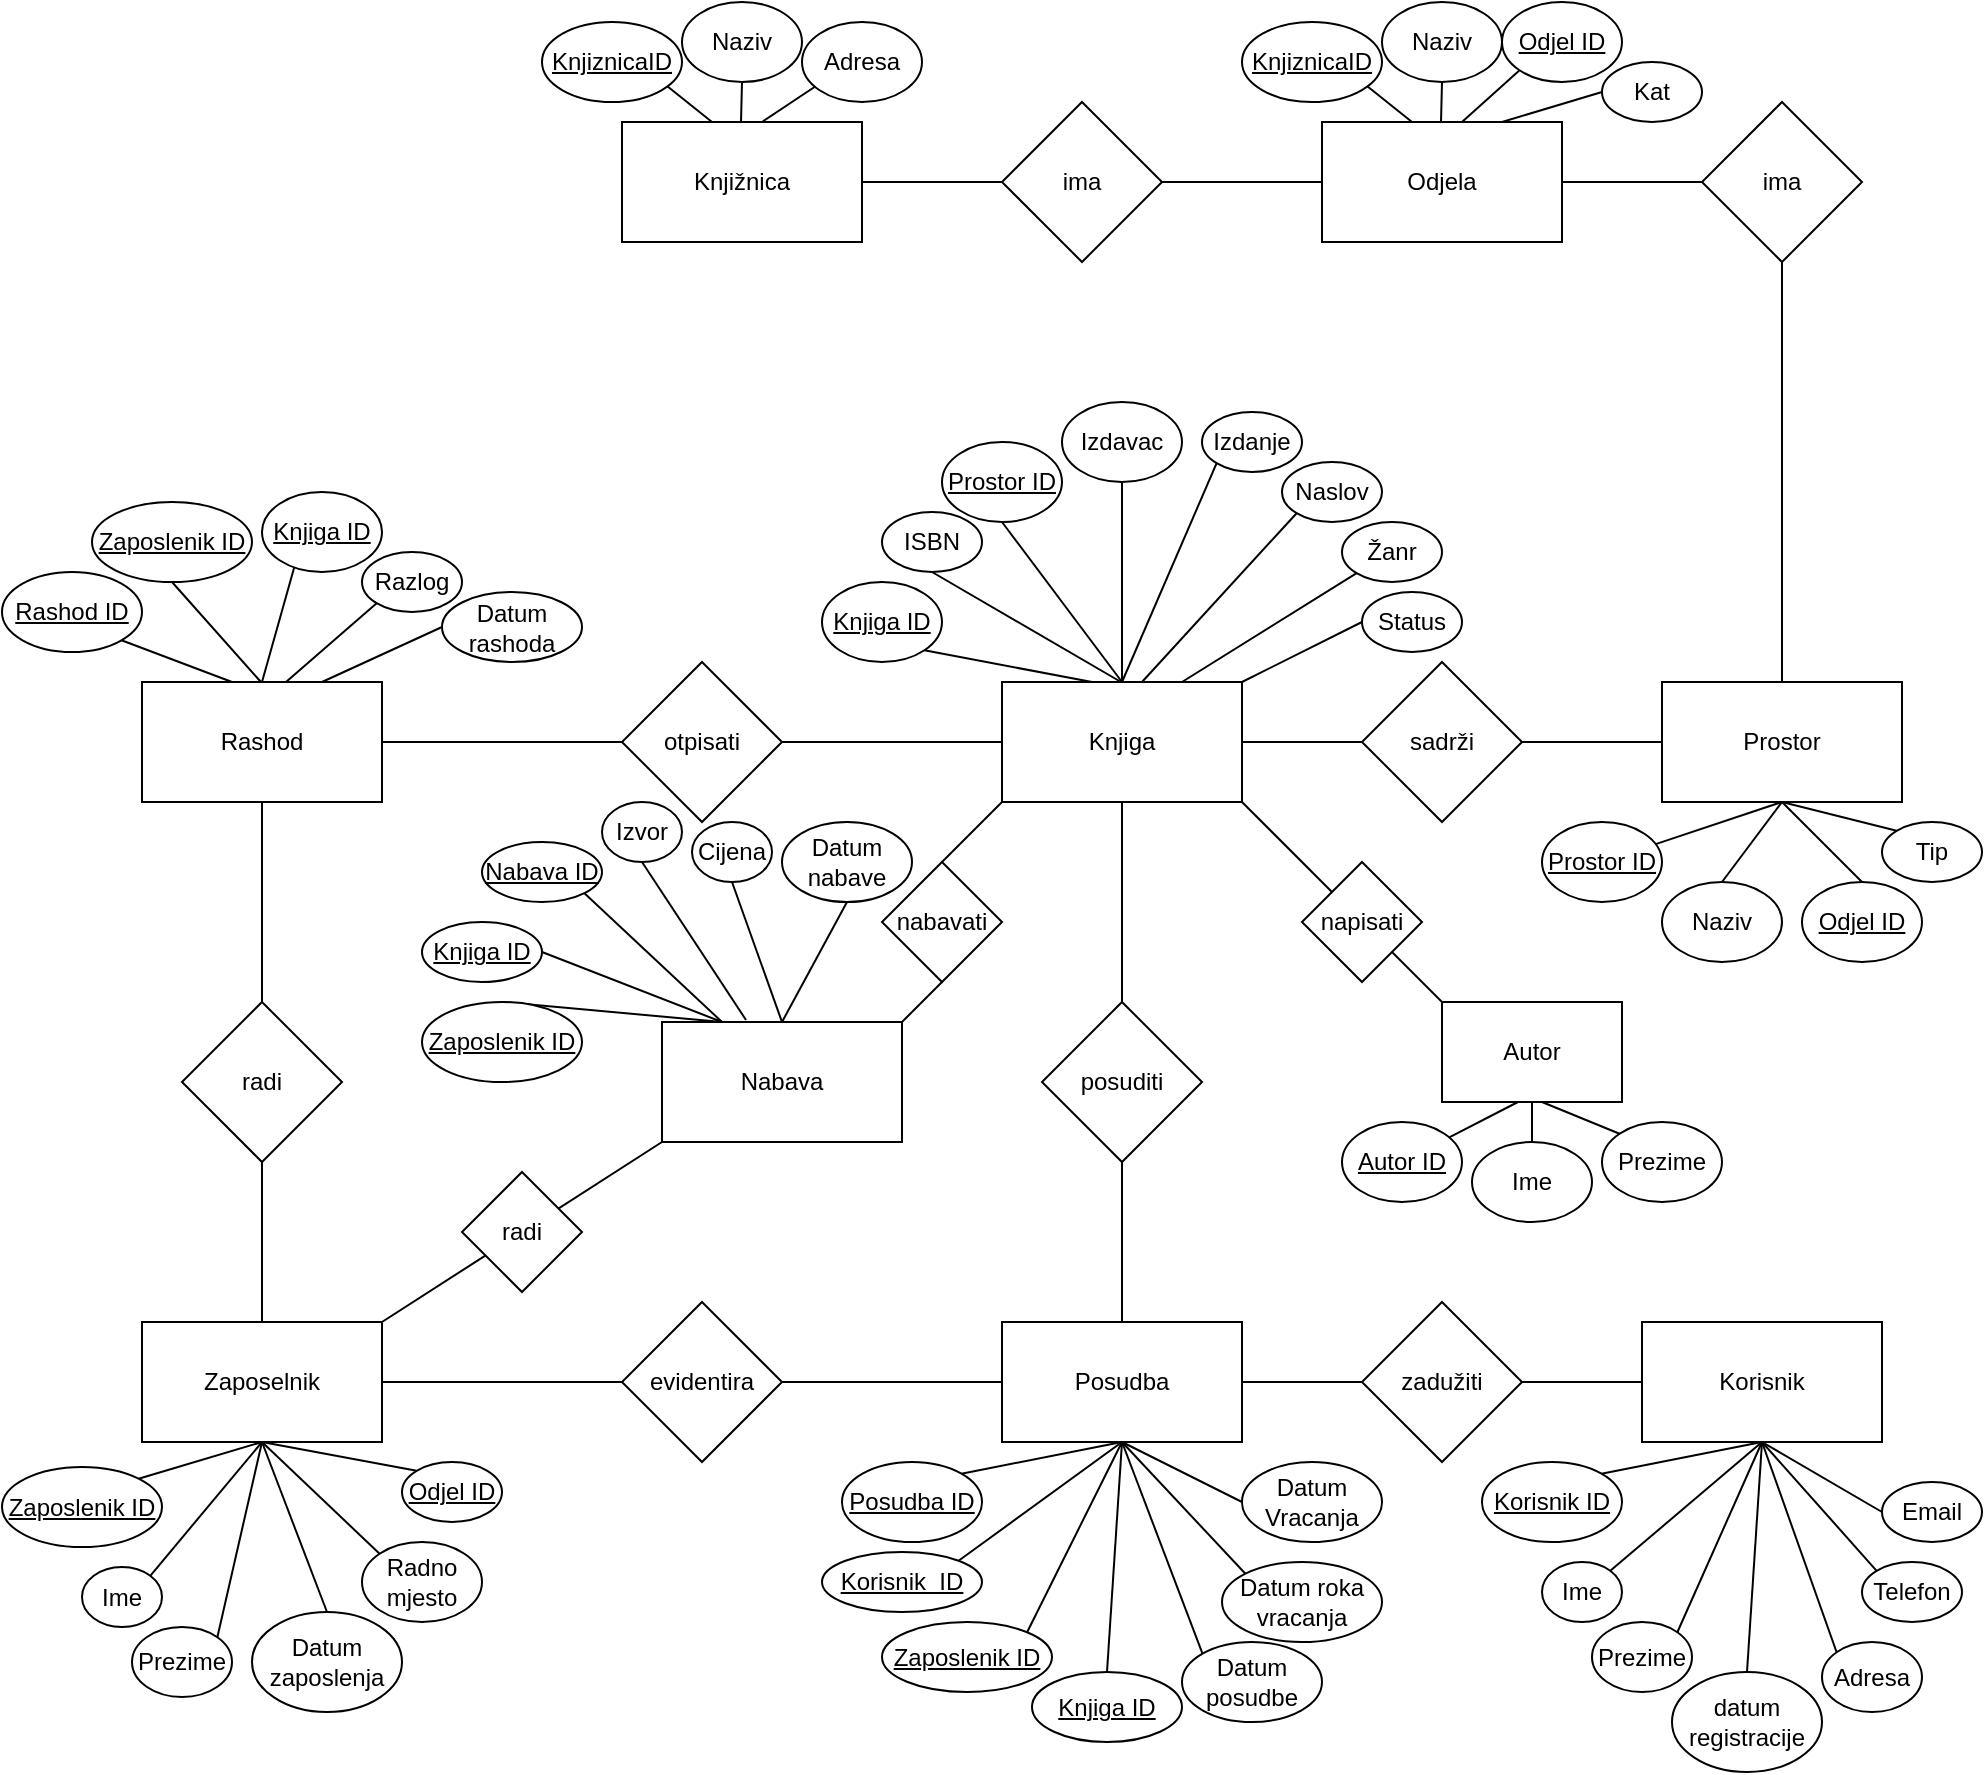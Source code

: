 <mxfile version="27.1.1">
  <diagram name="Page-1" id="M2LNEqtIfmqjcTcKB-mf">
    <mxGraphModel dx="2276" dy="749" grid="1" gridSize="10" guides="1" tooltips="1" connect="1" arrows="0" fold="1" page="1" pageScale="1" pageWidth="850" pageHeight="1100" math="0" shadow="0">
      <root>
        <mxCell id="0" />
        <mxCell id="1" parent="0" />
        <mxCell id="pajgnnAYTz7cmIwtwFmK-1" value="" style="rounded=0;whiteSpace=wrap;html=1;labelBackgroundColor=none;" parent="1" vertex="1">
          <mxGeometry x="70" y="100" width="120" height="60" as="geometry" />
        </mxCell>
        <mxCell id="pajgnnAYTz7cmIwtwFmK-2" value="Knjižnica" style="text;html=1;align=center;verticalAlign=middle;whiteSpace=wrap;rounded=0;labelBackgroundColor=none;" parent="1" vertex="1">
          <mxGeometry x="70" y="100" width="120" height="60" as="geometry" />
        </mxCell>
        <mxCell id="pajgnnAYTz7cmIwtwFmK-3" value="" style="rounded=0;whiteSpace=wrap;html=1;labelBackgroundColor=none;" parent="1" vertex="1">
          <mxGeometry x="420" y="100" width="120" height="60" as="geometry" />
        </mxCell>
        <mxCell id="pajgnnAYTz7cmIwtwFmK-4" value="" style="rhombus;whiteSpace=wrap;html=1;labelBackgroundColor=none;" parent="1" vertex="1">
          <mxGeometry x="260" y="90" width="80" height="80" as="geometry" />
        </mxCell>
        <mxCell id="pajgnnAYTz7cmIwtwFmK-5" value="" style="endArrow=none;html=1;rounded=0;exitX=1;exitY=0.5;exitDx=0;exitDy=0;entryX=0;entryY=0.5;entryDx=0;entryDy=0;labelBackgroundColor=none;fontColor=default;" parent="1" source="pajgnnAYTz7cmIwtwFmK-2" target="pajgnnAYTz7cmIwtwFmK-4" edge="1">
          <mxGeometry width="50" height="50" relative="1" as="geometry">
            <mxPoint x="420" y="410" as="sourcePoint" />
            <mxPoint x="470" y="360" as="targetPoint" />
          </mxGeometry>
        </mxCell>
        <mxCell id="pajgnnAYTz7cmIwtwFmK-6" value="" style="endArrow=none;html=1;rounded=0;entryX=0;entryY=0.5;entryDx=0;entryDy=0;exitX=1;exitY=0.5;exitDx=0;exitDy=0;labelBackgroundColor=none;fontColor=default;" parent="1" source="pajgnnAYTz7cmIwtwFmK-4" target="pajgnnAYTz7cmIwtwFmK-3" edge="1">
          <mxGeometry width="50" height="50" relative="1" as="geometry">
            <mxPoint x="420" y="410" as="sourcePoint" />
            <mxPoint x="470" y="360" as="targetPoint" />
          </mxGeometry>
        </mxCell>
        <mxCell id="pajgnnAYTz7cmIwtwFmK-7" value="ima" style="text;html=1;align=center;verticalAlign=middle;whiteSpace=wrap;rounded=0;labelBackgroundColor=none;" parent="1" vertex="1">
          <mxGeometry x="270" y="115" width="60" height="30" as="geometry" />
        </mxCell>
        <mxCell id="pajgnnAYTz7cmIwtwFmK-8" value="Odjela" style="text;html=1;align=center;verticalAlign=middle;whiteSpace=wrap;rounded=0;labelBackgroundColor=none;" parent="1" vertex="1">
          <mxGeometry x="420" y="100" width="120" height="60" as="geometry" />
        </mxCell>
        <mxCell id="pajgnnAYTz7cmIwtwFmK-9" value="" style="rhombus;whiteSpace=wrap;html=1;labelBackgroundColor=none;" parent="1" vertex="1">
          <mxGeometry x="610" y="90" width="80" height="80" as="geometry" />
        </mxCell>
        <mxCell id="pajgnnAYTz7cmIwtwFmK-10" value="ima" style="text;html=1;align=center;verticalAlign=middle;whiteSpace=wrap;rounded=0;labelBackgroundColor=none;" parent="1" vertex="1">
          <mxGeometry x="620" y="115" width="60" height="30" as="geometry" />
        </mxCell>
        <mxCell id="pajgnnAYTz7cmIwtwFmK-11" value="" style="endArrow=none;html=1;rounded=0;entryX=0;entryY=0.5;entryDx=0;entryDy=0;exitX=1;exitY=0.5;exitDx=0;exitDy=0;labelBackgroundColor=none;fontColor=default;" parent="1" source="pajgnnAYTz7cmIwtwFmK-8" target="pajgnnAYTz7cmIwtwFmK-9" edge="1">
          <mxGeometry width="50" height="50" relative="1" as="geometry">
            <mxPoint x="420" y="410" as="sourcePoint" />
            <mxPoint x="470" y="360" as="targetPoint" />
          </mxGeometry>
        </mxCell>
        <mxCell id="pajgnnAYTz7cmIwtwFmK-12" value="" style="rounded=0;whiteSpace=wrap;html=1;labelBackgroundColor=none;" parent="1" vertex="1">
          <mxGeometry x="590" y="380" width="120" height="60" as="geometry" />
        </mxCell>
        <mxCell id="pajgnnAYTz7cmIwtwFmK-13" value="" style="endArrow=none;html=1;rounded=0;entryX=0.5;entryY=0;entryDx=0;entryDy=0;exitX=0.5;exitY=1;exitDx=0;exitDy=0;labelBackgroundColor=none;fontColor=default;" parent="1" source="pajgnnAYTz7cmIwtwFmK-9" target="pajgnnAYTz7cmIwtwFmK-12" edge="1">
          <mxGeometry width="50" height="50" relative="1" as="geometry">
            <mxPoint x="420" y="410" as="sourcePoint" />
            <mxPoint x="470" y="360" as="targetPoint" />
          </mxGeometry>
        </mxCell>
        <mxCell id="1V7mhFQArWC13XNGaeRc-8" style="edgeStyle=none;rounded=0;orthogonalLoop=1;jettySize=auto;html=1;exitX=0.5;exitY=1;exitDx=0;exitDy=0;entryX=0.5;entryY=0;entryDx=0;entryDy=0;endArrow=none;startFill=0;labelBackgroundColor=none;fontColor=default;" edge="1" parent="1" source="pajgnnAYTz7cmIwtwFmK-14" target="1V7mhFQArWC13XNGaeRc-4">
          <mxGeometry relative="1" as="geometry" />
        </mxCell>
        <mxCell id="1V7mhFQArWC13XNGaeRc-10" style="rounded=0;orthogonalLoop=1;jettySize=auto;html=1;exitX=0.5;exitY=1;exitDx=0;exitDy=0;entryX=0;entryY=0;entryDx=0;entryDy=0;endArrow=none;startFill=0;" edge="1" parent="1" source="pajgnnAYTz7cmIwtwFmK-14" target="1V7mhFQArWC13XNGaeRc-5">
          <mxGeometry relative="1" as="geometry" />
        </mxCell>
        <mxCell id="pajgnnAYTz7cmIwtwFmK-14" value="Prostor" style="text;html=1;align=center;verticalAlign=middle;whiteSpace=wrap;rounded=0;labelBackgroundColor=none;" parent="1" vertex="1">
          <mxGeometry x="590" y="380" width="120" height="60" as="geometry" />
        </mxCell>
        <mxCell id="pajgnnAYTz7cmIwtwFmK-15" value="" style="rhombus;whiteSpace=wrap;html=1;labelBackgroundColor=none;" parent="1" vertex="1">
          <mxGeometry x="440" y="370" width="80" height="80" as="geometry" />
        </mxCell>
        <mxCell id="pajgnnAYTz7cmIwtwFmK-16" value="" style="endArrow=none;html=1;rounded=0;entryX=0;entryY=0.5;entryDx=0;entryDy=0;labelBackgroundColor=none;fontColor=default;" parent="1" target="pajgnnAYTz7cmIwtwFmK-15" edge="1">
          <mxGeometry width="50" height="50" relative="1" as="geometry">
            <mxPoint x="380" y="410" as="sourcePoint" />
            <mxPoint x="650" y="640" as="targetPoint" />
          </mxGeometry>
        </mxCell>
        <mxCell id="pajgnnAYTz7cmIwtwFmK-18" value="sadrži" style="text;html=1;align=center;verticalAlign=middle;whiteSpace=wrap;rounded=0;labelBackgroundColor=none;" parent="1" vertex="1">
          <mxGeometry x="450" y="395" width="60" height="30" as="geometry" />
        </mxCell>
        <mxCell id="pajgnnAYTz7cmIwtwFmK-19" value="" style="endArrow=none;html=1;rounded=0;entryX=0;entryY=0.5;entryDx=0;entryDy=0;exitX=1;exitY=0.5;exitDx=0;exitDy=0;labelBackgroundColor=none;fontColor=default;" parent="1" source="pajgnnAYTz7cmIwtwFmK-15" target="pajgnnAYTz7cmIwtwFmK-14" edge="1">
          <mxGeometry width="50" height="50" relative="1" as="geometry">
            <mxPoint x="420" y="500" as="sourcePoint" />
            <mxPoint x="470" y="450" as="targetPoint" />
          </mxGeometry>
        </mxCell>
        <mxCell id="pajgnnAYTz7cmIwtwFmK-20" value="" style="rounded=0;whiteSpace=wrap;html=1;labelBackgroundColor=none;" parent="1" vertex="1">
          <mxGeometry x="260" y="380" width="120" height="60" as="geometry" />
        </mxCell>
        <mxCell id="1V7mhFQArWC13XNGaeRc-31" style="edgeStyle=none;shape=connector;rounded=0;orthogonalLoop=1;jettySize=auto;html=1;exitX=1;exitY=1;exitDx=0;exitDy=0;entryX=0.25;entryY=0;entryDx=0;entryDy=0;strokeColor=default;align=center;verticalAlign=middle;fontFamily=Helvetica;fontSize=11;fontColor=default;labelBackgroundColor=default;startFill=0;endArrow=none;" edge="1" parent="1" source="pajgnnAYTz7cmIwtwFmK-21" target="1V7mhFQArWC13XNGaeRc-28">
          <mxGeometry relative="1" as="geometry" />
        </mxCell>
        <mxCell id="pajgnnAYTz7cmIwtwFmK-21" value="Knjiga" style="text;html=1;align=center;verticalAlign=middle;whiteSpace=wrap;rounded=0;labelBackgroundColor=none;" parent="1" vertex="1">
          <mxGeometry x="260" y="380" width="120" height="60" as="geometry" />
        </mxCell>
        <mxCell id="pajgnnAYTz7cmIwtwFmK-23" value="" style="rounded=0;whiteSpace=wrap;html=1;labelBackgroundColor=none;" parent="1" vertex="1">
          <mxGeometry x="260" y="700" width="120" height="60" as="geometry" />
        </mxCell>
        <mxCell id="pajgnnAYTz7cmIwtwFmK-24" value="Posudba" style="text;html=1;align=center;verticalAlign=middle;whiteSpace=wrap;rounded=0;labelBackgroundColor=none;" parent="1" vertex="1">
          <mxGeometry x="260" y="700" width="120" height="60" as="geometry" />
        </mxCell>
        <mxCell id="pajgnnAYTz7cmIwtwFmK-25" value="" style="rhombus;whiteSpace=wrap;html=1;labelBackgroundColor=none;" parent="1" vertex="1">
          <mxGeometry x="280" y="540" width="80" height="80" as="geometry" />
        </mxCell>
        <mxCell id="pajgnnAYTz7cmIwtwFmK-26" value="posuditi" style="text;html=1;align=center;verticalAlign=middle;whiteSpace=wrap;rounded=0;labelBackgroundColor=none;" parent="1" vertex="1">
          <mxGeometry x="290" y="565" width="60" height="30" as="geometry" />
        </mxCell>
        <mxCell id="pajgnnAYTz7cmIwtwFmK-27" value="" style="endArrow=none;html=1;rounded=0;entryX=0.5;entryY=1;entryDx=0;entryDy=0;exitX=0.5;exitY=0;exitDx=0;exitDy=0;labelBackgroundColor=none;fontColor=default;" parent="1" source="pajgnnAYTz7cmIwtwFmK-25" target="pajgnnAYTz7cmIwtwFmK-21" edge="1">
          <mxGeometry width="50" height="50" relative="1" as="geometry">
            <mxPoint x="420" y="530" as="sourcePoint" />
            <mxPoint x="470" y="480" as="targetPoint" />
          </mxGeometry>
        </mxCell>
        <mxCell id="pajgnnAYTz7cmIwtwFmK-28" value="" style="endArrow=none;html=1;rounded=0;entryX=0.5;entryY=1;entryDx=0;entryDy=0;exitX=0.5;exitY=0;exitDx=0;exitDy=0;labelBackgroundColor=none;fontColor=default;" parent="1" source="pajgnnAYTz7cmIwtwFmK-24" target="pajgnnAYTz7cmIwtwFmK-25" edge="1">
          <mxGeometry width="50" height="50" relative="1" as="geometry">
            <mxPoint x="500" y="700" as="sourcePoint" />
            <mxPoint x="550" y="650" as="targetPoint" />
          </mxGeometry>
        </mxCell>
        <mxCell id="pajgnnAYTz7cmIwtwFmK-29" value="" style="rhombus;whiteSpace=wrap;html=1;labelBackgroundColor=none;" parent="1" vertex="1">
          <mxGeometry x="440" y="690" width="80" height="80" as="geometry" />
        </mxCell>
        <mxCell id="pajgnnAYTz7cmIwtwFmK-30" value="" style="endArrow=none;html=1;rounded=0;entryX=0;entryY=0.5;entryDx=0;entryDy=0;labelBackgroundColor=none;fontColor=default;" parent="1" target="pajgnnAYTz7cmIwtwFmK-29" edge="1">
          <mxGeometry width="50" height="50" relative="1" as="geometry">
            <mxPoint x="380" y="730" as="sourcePoint" />
            <mxPoint x="650" y="960" as="targetPoint" />
          </mxGeometry>
        </mxCell>
        <mxCell id="pajgnnAYTz7cmIwtwFmK-31" value="zadužiti" style="text;html=1;align=center;verticalAlign=middle;whiteSpace=wrap;rounded=0;labelBackgroundColor=none;" parent="1" vertex="1">
          <mxGeometry x="450" y="715" width="60" height="30" as="geometry" />
        </mxCell>
        <mxCell id="pajgnnAYTz7cmIwtwFmK-32" value="" style="endArrow=none;html=1;rounded=0;entryX=0;entryY=0.5;entryDx=0;entryDy=0;labelBackgroundColor=none;fontColor=default;" parent="1" edge="1">
          <mxGeometry width="50" height="50" relative="1" as="geometry">
            <mxPoint x="520" y="730" as="sourcePoint" />
            <mxPoint x="580" y="730" as="targetPoint" />
          </mxGeometry>
        </mxCell>
        <mxCell id="pajgnnAYTz7cmIwtwFmK-33" value="" style="rounded=0;whiteSpace=wrap;html=1;labelBackgroundColor=none;" parent="1" vertex="1">
          <mxGeometry x="580" y="700" width="120" height="60" as="geometry" />
        </mxCell>
        <mxCell id="1V7mhFQArWC13XNGaeRc-53" style="edgeStyle=none;shape=connector;rounded=0;orthogonalLoop=1;jettySize=auto;html=1;exitX=0.5;exitY=1;exitDx=0;exitDy=0;entryX=1;entryY=0;entryDx=0;entryDy=0;strokeColor=default;align=center;verticalAlign=middle;fontFamily=Helvetica;fontSize=11;fontColor=default;labelBackgroundColor=default;startFill=0;endArrow=none;" edge="1" parent="1" source="pajgnnAYTz7cmIwtwFmK-34" target="1V7mhFQArWC13XNGaeRc-43">
          <mxGeometry relative="1" as="geometry" />
        </mxCell>
        <mxCell id="pajgnnAYTz7cmIwtwFmK-34" value="Korisnik" style="text;html=1;align=center;verticalAlign=middle;whiteSpace=wrap;rounded=0;labelBackgroundColor=none;" parent="1" vertex="1">
          <mxGeometry x="580" y="700" width="120" height="60" as="geometry" />
        </mxCell>
        <mxCell id="pajgnnAYTz7cmIwtwFmK-36" value="" style="rounded=0;whiteSpace=wrap;html=1;labelBackgroundColor=none;" parent="1" vertex="1">
          <mxGeometry x="-170" y="700" width="120" height="60" as="geometry" />
        </mxCell>
        <mxCell id="1V7mhFQArWC13XNGaeRc-90" style="edgeStyle=none;shape=connector;rounded=0;orthogonalLoop=1;jettySize=auto;html=1;exitX=1;exitY=0;exitDx=0;exitDy=0;entryX=0;entryY=1;entryDx=0;entryDy=0;strokeColor=default;align=center;verticalAlign=middle;fontFamily=Helvetica;fontSize=11;fontColor=default;labelBackgroundColor=default;startFill=0;endArrow=none;" edge="1" parent="1" source="pajgnnAYTz7cmIwtwFmK-37" target="pajgnnAYTz7cmIwtwFmK-43">
          <mxGeometry relative="1" as="geometry" />
        </mxCell>
        <mxCell id="pajgnnAYTz7cmIwtwFmK-37" value="Zaposelnik" style="text;html=1;align=center;verticalAlign=middle;whiteSpace=wrap;rounded=0;labelBackgroundColor=none;" parent="1" vertex="1">
          <mxGeometry x="-170" y="700" width="120" height="60" as="geometry" />
        </mxCell>
        <mxCell id="pajgnnAYTz7cmIwtwFmK-38" value="" style="rhombus;whiteSpace=wrap;html=1;labelBackgroundColor=none;" parent="1" vertex="1">
          <mxGeometry x="70" y="690" width="80" height="80" as="geometry" />
        </mxCell>
        <mxCell id="pajgnnAYTz7cmIwtwFmK-39" value="" style="endArrow=none;html=1;rounded=0;entryX=0;entryY=0.5;entryDx=0;entryDy=0;labelBackgroundColor=none;fontColor=default;" parent="1" target="pajgnnAYTz7cmIwtwFmK-38" edge="1">
          <mxGeometry width="50" height="50" relative="1" as="geometry">
            <mxPoint x="-50" y="730" as="sourcePoint" />
            <mxPoint x="10" y="730" as="targetPoint" />
          </mxGeometry>
        </mxCell>
        <mxCell id="pajgnnAYTz7cmIwtwFmK-40" value="evidentira" style="text;html=1;align=center;verticalAlign=middle;whiteSpace=wrap;rounded=0;labelBackgroundColor=none;" parent="1" vertex="1">
          <mxGeometry x="80" y="715" width="60" height="30" as="geometry" />
        </mxCell>
        <mxCell id="pajgnnAYTz7cmIwtwFmK-41" value="" style="endArrow=none;html=1;rounded=0;entryX=0;entryY=0.5;entryDx=0;entryDy=0;exitX=1;exitY=0.5;exitDx=0;exitDy=0;labelBackgroundColor=none;fontColor=default;" parent="1" source="pajgnnAYTz7cmIwtwFmK-38" edge="1">
          <mxGeometry width="50" height="50" relative="1" as="geometry">
            <mxPoint x="90" y="820" as="sourcePoint" />
            <mxPoint x="260" y="730" as="targetPoint" />
          </mxGeometry>
        </mxCell>
        <mxCell id="pajgnnAYTz7cmIwtwFmK-42" value="" style="rounded=0;whiteSpace=wrap;html=1;labelBackgroundColor=none;" parent="1" vertex="1">
          <mxGeometry x="90" y="550" width="120" height="60" as="geometry" />
        </mxCell>
        <mxCell id="pajgnnAYTz7cmIwtwFmK-43" value="Nabava" style="text;html=1;align=center;verticalAlign=middle;whiteSpace=wrap;rounded=0;labelBackgroundColor=none;" parent="1" vertex="1">
          <mxGeometry x="90" y="550" width="120" height="60" as="geometry" />
        </mxCell>
        <mxCell id="pajgnnAYTz7cmIwtwFmK-44" value="" style="rounded=0;whiteSpace=wrap;html=1;labelBackgroundColor=none;" parent="1" vertex="1">
          <mxGeometry x="-170" y="380" width="120" height="60" as="geometry" />
        </mxCell>
        <mxCell id="pajgnnAYTz7cmIwtwFmK-45" value="Rashod" style="text;html=1;align=center;verticalAlign=middle;whiteSpace=wrap;rounded=0;labelBackgroundColor=none;" parent="1" vertex="1">
          <mxGeometry x="-170" y="380" width="120" height="60" as="geometry" />
        </mxCell>
        <mxCell id="pajgnnAYTz7cmIwtwFmK-46" value="" style="endArrow=none;html=1;rounded=0;exitX=0.5;exitY=0;exitDx=0;exitDy=0;entryX=0.5;entryY=1;entryDx=0;entryDy=0;labelBackgroundColor=none;fontColor=default;" parent="1" source="pajgnnAYTz7cmIwtwFmK-37" target="pajgnnAYTz7cmIwtwFmK-45" edge="1">
          <mxGeometry width="50" height="50" relative="1" as="geometry">
            <mxPoint x="-120" y="540" as="sourcePoint" />
            <mxPoint x="-70" y="490" as="targetPoint" />
          </mxGeometry>
        </mxCell>
        <mxCell id="pajgnnAYTz7cmIwtwFmK-47" value="" style="endArrow=none;html=1;rounded=0;exitX=1;exitY=0.5;exitDx=0;exitDy=0;entryX=0;entryY=0.5;entryDx=0;entryDy=0;labelBackgroundColor=none;fontColor=default;" parent="1" source="pajgnnAYTz7cmIwtwFmK-45" target="pajgnnAYTz7cmIwtwFmK-21" edge="1">
          <mxGeometry width="50" height="50" relative="1" as="geometry">
            <mxPoint x="140" y="420" as="sourcePoint" />
            <mxPoint x="190" y="370" as="targetPoint" />
          </mxGeometry>
        </mxCell>
        <mxCell id="pajgnnAYTz7cmIwtwFmK-50" value="" style="rhombus;whiteSpace=wrap;html=1;labelBackgroundColor=none;" parent="1" vertex="1">
          <mxGeometry x="-150" y="540" width="80" height="80" as="geometry" />
        </mxCell>
        <mxCell id="pajgnnAYTz7cmIwtwFmK-51" value="" style="rhombus;whiteSpace=wrap;html=1;labelBackgroundColor=none;" parent="1" vertex="1">
          <mxGeometry x="70" y="370" width="80" height="80" as="geometry" />
        </mxCell>
        <mxCell id="pajgnnAYTz7cmIwtwFmK-52" value="" style="rhombus;whiteSpace=wrap;html=1;labelBackgroundColor=none;" parent="1" vertex="1">
          <mxGeometry x="200" y="470" width="60" height="60" as="geometry" />
        </mxCell>
        <mxCell id="pajgnnAYTz7cmIwtwFmK-53" value="radi" style="text;html=1;align=center;verticalAlign=middle;whiteSpace=wrap;rounded=0;labelBackgroundColor=none;" parent="1" vertex="1">
          <mxGeometry x="-140" y="565" width="60" height="30" as="geometry" />
        </mxCell>
        <mxCell id="pajgnnAYTz7cmIwtwFmK-54" value="otpisati" style="text;html=1;align=center;verticalAlign=middle;whiteSpace=wrap;rounded=0;labelBackgroundColor=none;" parent="1" vertex="1">
          <mxGeometry x="80" y="395" width="60" height="30" as="geometry" />
        </mxCell>
        <mxCell id="pajgnnAYTz7cmIwtwFmK-55" value="" style="rhombus;whiteSpace=wrap;html=1;labelBackgroundColor=none;" parent="1" vertex="1">
          <mxGeometry x="-10" y="625" width="60" height="60" as="geometry" />
        </mxCell>
        <mxCell id="pajgnnAYTz7cmIwtwFmK-58" value="" style="endArrow=none;html=1;rounded=0;exitX=0.5;exitY=0;exitDx=0;exitDy=0;labelBackgroundColor=none;fontColor=default;" parent="1" source="pajgnnAYTz7cmIwtwFmK-52" edge="1">
          <mxGeometry width="50" height="50" relative="1" as="geometry">
            <mxPoint x="210" y="490" as="sourcePoint" />
            <mxPoint x="260" y="440" as="targetPoint" />
          </mxGeometry>
        </mxCell>
        <mxCell id="pajgnnAYTz7cmIwtwFmK-59" value="" style="endArrow=none;html=1;rounded=0;entryX=0.5;entryY=1;entryDx=0;entryDy=0;exitX=1;exitY=0;exitDx=0;exitDy=0;labelBackgroundColor=none;fontColor=default;" parent="1" source="pajgnnAYTz7cmIwtwFmK-43" target="pajgnnAYTz7cmIwtwFmK-52" edge="1">
          <mxGeometry width="50" height="50" relative="1" as="geometry">
            <mxPoint x="220" y="590" as="sourcePoint" />
            <mxPoint x="270" y="540" as="targetPoint" />
          </mxGeometry>
        </mxCell>
        <mxCell id="pajgnnAYTz7cmIwtwFmK-60" value="radi" style="text;html=1;align=center;verticalAlign=middle;whiteSpace=wrap;rounded=0;labelBackgroundColor=none;" parent="1" vertex="1">
          <mxGeometry x="-10" y="640" width="60" height="30" as="geometry" />
        </mxCell>
        <mxCell id="pajgnnAYTz7cmIwtwFmK-61" value="nabavati" style="text;html=1;align=center;verticalAlign=middle;whiteSpace=wrap;rounded=0;labelBackgroundColor=none;" parent="1" vertex="1">
          <mxGeometry x="200" y="485" width="60" height="30" as="geometry" />
        </mxCell>
        <mxCell id="pajgnnAYTz7cmIwtwFmK-62" value="" style="endArrow=none;html=1;rounded=0;labelBackgroundColor=none;fontColor=default;" parent="1" edge="1">
          <mxGeometry width="50" height="50" relative="1" as="geometry">
            <mxPoint x="140" y="100" as="sourcePoint" />
            <mxPoint x="170" y="80" as="targetPoint" />
          </mxGeometry>
        </mxCell>
        <mxCell id="pajgnnAYTz7cmIwtwFmK-63" value="Adresa" style="ellipse;whiteSpace=wrap;html=1;labelBackgroundColor=none;" parent="1" vertex="1">
          <mxGeometry x="160" y="50" width="60" height="40" as="geometry" />
        </mxCell>
        <mxCell id="pajgnnAYTz7cmIwtwFmK-64" value="" style="endArrow=none;html=1;rounded=0;labelBackgroundColor=none;fontColor=default;" parent="1" edge="1">
          <mxGeometry width="50" height="50" relative="1" as="geometry">
            <mxPoint x="129.5" y="100" as="sourcePoint" />
            <mxPoint x="130" y="80" as="targetPoint" />
          </mxGeometry>
        </mxCell>
        <mxCell id="pajgnnAYTz7cmIwtwFmK-65" value="Naziv" style="ellipse;whiteSpace=wrap;html=1;labelBackgroundColor=none;" parent="1" vertex="1">
          <mxGeometry x="100" y="40" width="60" height="40" as="geometry" />
        </mxCell>
        <mxCell id="pajgnnAYTz7cmIwtwFmK-66" value="" style="endArrow=none;html=1;rounded=0;entryX=0.375;entryY=0;entryDx=0;entryDy=0;entryPerimeter=0;labelBackgroundColor=none;fontColor=default;" parent="1" target="pajgnnAYTz7cmIwtwFmK-2" edge="1">
          <mxGeometry width="50" height="50" relative="1" as="geometry">
            <mxPoint x="90" y="80" as="sourcePoint" />
            <mxPoint x="60" y="20" as="targetPoint" />
          </mxGeometry>
        </mxCell>
        <mxCell id="pajgnnAYTz7cmIwtwFmK-67" value="&lt;u&gt;KnjiznicaID&lt;/u&gt;" style="ellipse;whiteSpace=wrap;html=1;labelBackgroundColor=none;" parent="1" vertex="1">
          <mxGeometry x="30" y="50" width="70" height="40" as="geometry" />
        </mxCell>
        <mxCell id="pajgnnAYTz7cmIwtwFmK-69" value="" style="endArrow=none;html=1;rounded=0;entryX=0;entryY=1;entryDx=0;entryDy=0;labelBackgroundColor=none;fontColor=default;" parent="1" target="pajgnnAYTz7cmIwtwFmK-70" edge="1">
          <mxGeometry width="50" height="50" relative="1" as="geometry">
            <mxPoint x="490" y="100" as="sourcePoint" />
            <mxPoint x="520" y="80" as="targetPoint" />
          </mxGeometry>
        </mxCell>
        <mxCell id="pajgnnAYTz7cmIwtwFmK-70" value="&lt;u&gt;Odjel ID&lt;/u&gt;" style="ellipse;whiteSpace=wrap;html=1;labelBackgroundColor=none;" parent="1" vertex="1">
          <mxGeometry x="510" y="40" width="60" height="40" as="geometry" />
        </mxCell>
        <mxCell id="pajgnnAYTz7cmIwtwFmK-71" value="" style="endArrow=none;html=1;rounded=0;labelBackgroundColor=none;fontColor=default;" parent="1" edge="1">
          <mxGeometry width="50" height="50" relative="1" as="geometry">
            <mxPoint x="479.5" y="100" as="sourcePoint" />
            <mxPoint x="480" y="80" as="targetPoint" />
          </mxGeometry>
        </mxCell>
        <mxCell id="pajgnnAYTz7cmIwtwFmK-72" value="Naziv" style="ellipse;whiteSpace=wrap;html=1;labelBackgroundColor=none;" parent="1" vertex="1">
          <mxGeometry x="450" y="40" width="60" height="40" as="geometry" />
        </mxCell>
        <mxCell id="pajgnnAYTz7cmIwtwFmK-73" value="" style="endArrow=none;html=1;rounded=0;entryX=0.375;entryY=0;entryDx=0;entryDy=0;entryPerimeter=0;labelBackgroundColor=none;fontColor=default;" parent="1" edge="1">
          <mxGeometry width="50" height="50" relative="1" as="geometry">
            <mxPoint x="440" y="80" as="sourcePoint" />
            <mxPoint x="465" y="100" as="targetPoint" />
          </mxGeometry>
        </mxCell>
        <mxCell id="pajgnnAYTz7cmIwtwFmK-74" value="&lt;u&gt;KnjiznicaID&lt;/u&gt;" style="ellipse;whiteSpace=wrap;html=1;labelBackgroundColor=none;" parent="1" vertex="1">
          <mxGeometry x="380" y="50" width="70" height="40" as="geometry" />
        </mxCell>
        <mxCell id="pajgnnAYTz7cmIwtwFmK-75" value="Kat" style="ellipse;whiteSpace=wrap;html=1;labelBackgroundColor=none;" parent="1" vertex="1">
          <mxGeometry x="560" y="70" width="50" height="30" as="geometry" />
        </mxCell>
        <mxCell id="pajgnnAYTz7cmIwtwFmK-77" value="" style="endArrow=none;html=1;rounded=0;entryX=0;entryY=0.5;entryDx=0;entryDy=0;exitX=0.75;exitY=0;exitDx=0;exitDy=0;labelBackgroundColor=none;fontColor=default;" parent="1" source="pajgnnAYTz7cmIwtwFmK-8" target="pajgnnAYTz7cmIwtwFmK-75" edge="1">
          <mxGeometry width="50" height="50" relative="1" as="geometry">
            <mxPoint x="310" y="410" as="sourcePoint" />
            <mxPoint x="360" y="360" as="targetPoint" />
          </mxGeometry>
        </mxCell>
        <mxCell id="1V7mhFQArWC13XNGaeRc-3" value="" style="endArrow=none;html=1;rounded=0;exitX=0.5;exitY=1;exitDx=0;exitDy=0;labelBackgroundColor=none;fontColor=default;" edge="1" parent="1" source="pajgnnAYTz7cmIwtwFmK-14" target="1V7mhFQArWC13XNGaeRc-2">
          <mxGeometry width="50" height="50" relative="1" as="geometry">
            <mxPoint x="570" y="470" as="sourcePoint" />
            <mxPoint x="590" y="440" as="targetPoint" />
          </mxGeometry>
        </mxCell>
        <mxCell id="1V7mhFQArWC13XNGaeRc-2" value="&lt;u&gt;Prostor ID&lt;/u&gt;" style="ellipse;whiteSpace=wrap;html=1;labelBackgroundColor=none;" vertex="1" parent="1">
          <mxGeometry x="530" y="450" width="60" height="40" as="geometry" />
        </mxCell>
        <mxCell id="1V7mhFQArWC13XNGaeRc-4" value="Naziv" style="ellipse;whiteSpace=wrap;html=1;labelBackgroundColor=none;" vertex="1" parent="1">
          <mxGeometry x="590" y="480" width="60" height="40" as="geometry" />
        </mxCell>
        <mxCell id="1V7mhFQArWC13XNGaeRc-5" value="Tip" style="ellipse;whiteSpace=wrap;html=1;labelBackgroundColor=none;" vertex="1" parent="1">
          <mxGeometry x="700" y="450" width="50" height="30" as="geometry" />
        </mxCell>
        <mxCell id="1V7mhFQArWC13XNGaeRc-6" value="&lt;u&gt;Odjel ID&lt;/u&gt;" style="ellipse;whiteSpace=wrap;html=1;labelBackgroundColor=none;" vertex="1" parent="1">
          <mxGeometry x="660" y="480" width="60" height="40" as="geometry" />
        </mxCell>
        <mxCell id="1V7mhFQArWC13XNGaeRc-9" style="edgeStyle=none;rounded=0;orthogonalLoop=1;jettySize=auto;html=1;exitX=0.5;exitY=1;exitDx=0;exitDy=0;entryX=0.5;entryY=0;entryDx=0;entryDy=0;endArrow=none;startFill=0;labelBackgroundColor=none;fontColor=default;" edge="1" parent="1" source="pajgnnAYTz7cmIwtwFmK-14" target="1V7mhFQArWC13XNGaeRc-6">
          <mxGeometry relative="1" as="geometry" />
        </mxCell>
        <mxCell id="1V7mhFQArWC13XNGaeRc-11" value="" style="endArrow=none;html=1;rounded=0;entryX=0.5;entryY=1;entryDx=0;entryDy=0;labelBackgroundColor=none;fontColor=default;exitX=0.5;exitY=0;exitDx=0;exitDy=0;" edge="1" parent="1" target="1V7mhFQArWC13XNGaeRc-12" source="pajgnnAYTz7cmIwtwFmK-21">
          <mxGeometry width="50" height="50" relative="1" as="geometry">
            <mxPoint x="330" y="380" as="sourcePoint" />
            <mxPoint x="360" y="360" as="targetPoint" />
          </mxGeometry>
        </mxCell>
        <mxCell id="1V7mhFQArWC13XNGaeRc-12" value="&lt;u&gt;Prostor ID&lt;/u&gt;" style="ellipse;whiteSpace=wrap;html=1;labelBackgroundColor=none;" vertex="1" parent="1">
          <mxGeometry x="230" y="260" width="60" height="40" as="geometry" />
        </mxCell>
        <mxCell id="1V7mhFQArWC13XNGaeRc-13" value="" style="endArrow=none;html=1;rounded=0;labelBackgroundColor=none;fontColor=default;entryX=0.5;entryY=1;entryDx=0;entryDy=0;" edge="1" parent="1" target="1V7mhFQArWC13XNGaeRc-14">
          <mxGeometry width="50" height="50" relative="1" as="geometry">
            <mxPoint x="319.5" y="380" as="sourcePoint" />
            <mxPoint x="320" y="360" as="targetPoint" />
          </mxGeometry>
        </mxCell>
        <mxCell id="1V7mhFQArWC13XNGaeRc-14" value="ISBN" style="ellipse;whiteSpace=wrap;html=1;labelBackgroundColor=none;" vertex="1" parent="1">
          <mxGeometry x="200" y="295" width="50" height="30" as="geometry" />
        </mxCell>
        <mxCell id="1V7mhFQArWC13XNGaeRc-15" value="" style="endArrow=none;html=1;rounded=0;entryX=0.375;entryY=0;entryDx=0;entryDy=0;entryPerimeter=0;labelBackgroundColor=none;fontColor=default;exitX=1;exitY=1;exitDx=0;exitDy=0;" edge="1" parent="1" source="1V7mhFQArWC13XNGaeRc-16">
          <mxGeometry width="50" height="50" relative="1" as="geometry">
            <mxPoint x="280" y="360" as="sourcePoint" />
            <mxPoint x="305" y="380" as="targetPoint" />
          </mxGeometry>
        </mxCell>
        <mxCell id="1V7mhFQArWC13XNGaeRc-16" value="&lt;u&gt;Knjiga ID&lt;/u&gt;" style="ellipse;whiteSpace=wrap;html=1;labelBackgroundColor=none;" vertex="1" parent="1">
          <mxGeometry x="170" y="330" width="60" height="40" as="geometry" />
        </mxCell>
        <mxCell id="1V7mhFQArWC13XNGaeRc-17" value="Naslov" style="ellipse;whiteSpace=wrap;html=1;labelBackgroundColor=none;" vertex="1" parent="1">
          <mxGeometry x="400" y="270" width="50" height="30" as="geometry" />
        </mxCell>
        <mxCell id="1V7mhFQArWC13XNGaeRc-18" value="" style="endArrow=none;html=1;rounded=0;entryX=0;entryY=1;entryDx=0;entryDy=0;labelBackgroundColor=none;fontColor=default;" edge="1" parent="1" target="1V7mhFQArWC13XNGaeRc-17">
          <mxGeometry width="50" height="50" relative="1" as="geometry">
            <mxPoint x="330" y="380" as="sourcePoint" />
            <mxPoint x="200" y="640" as="targetPoint" />
          </mxGeometry>
        </mxCell>
        <mxCell id="1V7mhFQArWC13XNGaeRc-20" style="rounded=0;orthogonalLoop=1;jettySize=auto;html=1;exitX=0.5;exitY=1;exitDx=0;exitDy=0;endArrow=none;startFill=0;" edge="1" parent="1" source="1V7mhFQArWC13XNGaeRc-19">
          <mxGeometry relative="1" as="geometry">
            <mxPoint x="320" y="380" as="targetPoint" />
          </mxGeometry>
        </mxCell>
        <mxCell id="1V7mhFQArWC13XNGaeRc-19" value="Izdavac" style="ellipse;whiteSpace=wrap;html=1;" vertex="1" parent="1">
          <mxGeometry x="290" y="240" width="60" height="40" as="geometry" />
        </mxCell>
        <mxCell id="1V7mhFQArWC13XNGaeRc-22" style="edgeStyle=none;rounded=0;orthogonalLoop=1;jettySize=auto;html=1;exitX=0;exitY=1;exitDx=0;exitDy=0;entryX=0.5;entryY=0;entryDx=0;entryDy=0;endArrow=none;startFill=0;" edge="1" parent="1" source="1V7mhFQArWC13XNGaeRc-21" target="pajgnnAYTz7cmIwtwFmK-21">
          <mxGeometry relative="1" as="geometry" />
        </mxCell>
        <mxCell id="1V7mhFQArWC13XNGaeRc-21" value="Izdanje" style="ellipse;whiteSpace=wrap;html=1;" vertex="1" parent="1">
          <mxGeometry x="360" y="245" width="50" height="30" as="geometry" />
        </mxCell>
        <mxCell id="1V7mhFQArWC13XNGaeRc-24" style="edgeStyle=none;shape=connector;rounded=0;orthogonalLoop=1;jettySize=auto;html=1;exitX=0;exitY=1;exitDx=0;exitDy=0;entryX=0.75;entryY=0;entryDx=0;entryDy=0;strokeColor=default;align=center;verticalAlign=middle;fontFamily=Helvetica;fontSize=11;fontColor=default;labelBackgroundColor=default;startFill=0;endArrow=none;" edge="1" parent="1" source="1V7mhFQArWC13XNGaeRc-23" target="pajgnnAYTz7cmIwtwFmK-21">
          <mxGeometry relative="1" as="geometry" />
        </mxCell>
        <mxCell id="1V7mhFQArWC13XNGaeRc-23" value="Žanr" style="ellipse;whiteSpace=wrap;html=1;labelBackgroundColor=none;" vertex="1" parent="1">
          <mxGeometry x="430" y="300" width="50" height="30" as="geometry" />
        </mxCell>
        <mxCell id="1V7mhFQArWC13XNGaeRc-26" style="edgeStyle=none;shape=connector;rounded=0;orthogonalLoop=1;jettySize=auto;html=1;exitX=0;exitY=0.5;exitDx=0;exitDy=0;entryX=1;entryY=0;entryDx=0;entryDy=0;strokeColor=default;align=center;verticalAlign=middle;fontFamily=Helvetica;fontSize=11;fontColor=default;labelBackgroundColor=default;startFill=0;endArrow=none;" edge="1" parent="1" source="1V7mhFQArWC13XNGaeRc-25" target="pajgnnAYTz7cmIwtwFmK-21">
          <mxGeometry relative="1" as="geometry" />
        </mxCell>
        <mxCell id="1V7mhFQArWC13XNGaeRc-25" value="Status" style="ellipse;whiteSpace=wrap;html=1;labelBackgroundColor=none;" vertex="1" parent="1">
          <mxGeometry x="440" y="335" width="50" height="30" as="geometry" />
        </mxCell>
        <mxCell id="1V7mhFQArWC13XNGaeRc-27" value="" style="rhombus;whiteSpace=wrap;html=1;labelBackgroundColor=none;" vertex="1" parent="1">
          <mxGeometry x="410" y="470" width="60" height="60" as="geometry" />
        </mxCell>
        <mxCell id="1V7mhFQArWC13XNGaeRc-34" style="edgeStyle=none;shape=connector;rounded=0;orthogonalLoop=1;jettySize=auto;html=1;exitX=0.75;exitY=1;exitDx=0;exitDy=0;entryX=0;entryY=0;entryDx=0;entryDy=0;strokeColor=default;align=center;verticalAlign=middle;fontFamily=Helvetica;fontSize=11;fontColor=default;labelBackgroundColor=default;startFill=0;endArrow=none;" edge="1" parent="1" source="1V7mhFQArWC13XNGaeRc-28" target="1V7mhFQArWC13XNGaeRc-33">
          <mxGeometry relative="1" as="geometry" />
        </mxCell>
        <mxCell id="1V7mhFQArWC13XNGaeRc-28" value="napisati" style="text;html=1;align=center;verticalAlign=middle;whiteSpace=wrap;rounded=0;labelBackgroundColor=none;" vertex="1" parent="1">
          <mxGeometry x="410" y="485" width="60" height="30" as="geometry" />
        </mxCell>
        <mxCell id="1V7mhFQArWC13XNGaeRc-32" value="" style="rounded=0;whiteSpace=wrap;html=1;labelBackgroundColor=none;" vertex="1" parent="1">
          <mxGeometry x="480" y="540" width="90" height="50" as="geometry" />
        </mxCell>
        <mxCell id="1V7mhFQArWC13XNGaeRc-33" value="Autor" style="text;html=1;align=center;verticalAlign=middle;whiteSpace=wrap;rounded=0;labelBackgroundColor=none;" vertex="1" parent="1">
          <mxGeometry x="480" y="540" width="90" height="50" as="geometry" />
        </mxCell>
        <mxCell id="1V7mhFQArWC13XNGaeRc-35" style="edgeStyle=none;rounded=0;orthogonalLoop=1;jettySize=auto;html=1;exitX=0.5;exitY=1;exitDx=0;exitDy=0;entryX=0.5;entryY=0;entryDx=0;entryDy=0;endArrow=none;startFill=0;labelBackgroundColor=none;fontColor=default;" edge="1" parent="1" target="1V7mhFQArWC13XNGaeRc-39" source="1V7mhFQArWC13XNGaeRc-33">
          <mxGeometry relative="1" as="geometry">
            <mxPoint x="530" y="590" as="sourcePoint" />
          </mxGeometry>
        </mxCell>
        <mxCell id="1V7mhFQArWC13XNGaeRc-37" value="" style="endArrow=none;html=1;rounded=0;exitX=0.422;exitY=1;exitDx=0;exitDy=0;labelBackgroundColor=none;fontColor=default;exitPerimeter=0;" edge="1" parent="1" target="1V7mhFQArWC13XNGaeRc-38" source="1V7mhFQArWC13XNGaeRc-33">
          <mxGeometry width="50" height="50" relative="1" as="geometry">
            <mxPoint x="530" y="590" as="sourcePoint" />
            <mxPoint x="470" y="590" as="targetPoint" />
          </mxGeometry>
        </mxCell>
        <mxCell id="1V7mhFQArWC13XNGaeRc-38" value="&lt;u&gt;Autor ID&lt;/u&gt;" style="ellipse;whiteSpace=wrap;html=1;labelBackgroundColor=none;" vertex="1" parent="1">
          <mxGeometry x="430" y="600" width="60" height="40" as="geometry" />
        </mxCell>
        <mxCell id="1V7mhFQArWC13XNGaeRc-39" value="Ime" style="ellipse;whiteSpace=wrap;html=1;labelBackgroundColor=none;" vertex="1" parent="1">
          <mxGeometry x="495" y="610" width="60" height="40" as="geometry" />
        </mxCell>
        <mxCell id="1V7mhFQArWC13XNGaeRc-41" value="Prezime" style="ellipse;whiteSpace=wrap;html=1;labelBackgroundColor=none;" vertex="1" parent="1">
          <mxGeometry x="560" y="600" width="60" height="40" as="geometry" />
        </mxCell>
        <mxCell id="1V7mhFQArWC13XNGaeRc-42" style="edgeStyle=none;rounded=0;orthogonalLoop=1;jettySize=auto;html=1;exitX=0.5;exitY=1;exitDx=0;exitDy=0;entryX=0;entryY=0;entryDx=0;entryDy=0;endArrow=none;startFill=0;labelBackgroundColor=none;fontColor=default;" edge="1" parent="1" target="1V7mhFQArWC13XNGaeRc-41">
          <mxGeometry relative="1" as="geometry">
            <mxPoint x="530" y="590" as="sourcePoint" />
          </mxGeometry>
        </mxCell>
        <mxCell id="1V7mhFQArWC13XNGaeRc-43" value="&lt;u&gt;Korisnik ID&lt;/u&gt;" style="ellipse;whiteSpace=wrap;html=1;labelBackgroundColor=none;" vertex="1" parent="1">
          <mxGeometry x="500" y="770" width="70" height="40" as="geometry" />
        </mxCell>
        <mxCell id="1V7mhFQArWC13XNGaeRc-58" style="edgeStyle=none;shape=connector;rounded=0;orthogonalLoop=1;jettySize=auto;html=1;exitX=0;exitY=0.5;exitDx=0;exitDy=0;entryX=0.5;entryY=1;entryDx=0;entryDy=0;strokeColor=default;align=center;verticalAlign=middle;fontFamily=Helvetica;fontSize=11;fontColor=default;labelBackgroundColor=default;startFill=0;endArrow=none;" edge="1" parent="1" source="1V7mhFQArWC13XNGaeRc-44" target="pajgnnAYTz7cmIwtwFmK-34">
          <mxGeometry relative="1" as="geometry" />
        </mxCell>
        <mxCell id="1V7mhFQArWC13XNGaeRc-44" value="Email" style="ellipse;whiteSpace=wrap;html=1;labelBackgroundColor=none;" vertex="1" parent="1">
          <mxGeometry x="700" y="780" width="50" height="30" as="geometry" />
        </mxCell>
        <mxCell id="1V7mhFQArWC13XNGaeRc-57" style="edgeStyle=none;shape=connector;rounded=0;orthogonalLoop=1;jettySize=auto;html=1;exitX=0.5;exitY=0;exitDx=0;exitDy=0;entryX=0.5;entryY=1;entryDx=0;entryDy=0;strokeColor=default;align=center;verticalAlign=middle;fontFamily=Helvetica;fontSize=11;fontColor=default;labelBackgroundColor=default;startFill=0;endArrow=none;" edge="1" parent="1" source="1V7mhFQArWC13XNGaeRc-45" target="pajgnnAYTz7cmIwtwFmK-34">
          <mxGeometry relative="1" as="geometry" />
        </mxCell>
        <mxCell id="1V7mhFQArWC13XNGaeRc-45" value="datum registracije" style="ellipse;whiteSpace=wrap;html=1;labelBackgroundColor=none;" vertex="1" parent="1">
          <mxGeometry x="595" y="875" width="75" height="50" as="geometry" />
        </mxCell>
        <mxCell id="1V7mhFQArWC13XNGaeRc-54" style="edgeStyle=none;shape=connector;rounded=0;orthogonalLoop=1;jettySize=auto;html=1;exitX=1;exitY=0;exitDx=0;exitDy=0;entryX=0.5;entryY=1;entryDx=0;entryDy=0;strokeColor=default;align=center;verticalAlign=middle;fontFamily=Helvetica;fontSize=11;fontColor=default;labelBackgroundColor=default;startFill=0;endArrow=none;" edge="1" parent="1" source="1V7mhFQArWC13XNGaeRc-47" target="pajgnnAYTz7cmIwtwFmK-34">
          <mxGeometry relative="1" as="geometry" />
        </mxCell>
        <mxCell id="1V7mhFQArWC13XNGaeRc-47" value="Ime" style="ellipse;whiteSpace=wrap;html=1;" vertex="1" parent="1">
          <mxGeometry x="530" y="820" width="40" height="30" as="geometry" />
        </mxCell>
        <mxCell id="1V7mhFQArWC13XNGaeRc-59" style="edgeStyle=none;shape=connector;rounded=0;orthogonalLoop=1;jettySize=auto;html=1;exitX=0;exitY=0;exitDx=0;exitDy=0;entryX=0.5;entryY=1;entryDx=0;entryDy=0;strokeColor=default;align=center;verticalAlign=middle;fontFamily=Helvetica;fontSize=11;fontColor=default;labelBackgroundColor=default;startFill=0;endArrow=none;" edge="1" parent="1" source="1V7mhFQArWC13XNGaeRc-48" target="pajgnnAYTz7cmIwtwFmK-34">
          <mxGeometry relative="1" as="geometry" />
        </mxCell>
        <mxCell id="1V7mhFQArWC13XNGaeRc-48" value="Telefon" style="ellipse;whiteSpace=wrap;html=1;" vertex="1" parent="1">
          <mxGeometry x="690" y="820" width="50" height="30" as="geometry" />
        </mxCell>
        <mxCell id="1V7mhFQArWC13XNGaeRc-55" style="edgeStyle=none;shape=connector;rounded=0;orthogonalLoop=1;jettySize=auto;html=1;exitX=1;exitY=0;exitDx=0;exitDy=0;entryX=0.5;entryY=1;entryDx=0;entryDy=0;strokeColor=default;align=center;verticalAlign=middle;fontFamily=Helvetica;fontSize=11;fontColor=default;labelBackgroundColor=default;startFill=0;endArrow=none;" edge="1" parent="1" source="1V7mhFQArWC13XNGaeRc-51" target="pajgnnAYTz7cmIwtwFmK-34">
          <mxGeometry relative="1" as="geometry" />
        </mxCell>
        <mxCell id="1V7mhFQArWC13XNGaeRc-51" value="Prezime" style="ellipse;whiteSpace=wrap;html=1;labelBackgroundColor=none;" vertex="1" parent="1">
          <mxGeometry x="555" y="850" width="50" height="35" as="geometry" />
        </mxCell>
        <mxCell id="1V7mhFQArWC13XNGaeRc-56" style="edgeStyle=none;shape=connector;rounded=0;orthogonalLoop=1;jettySize=auto;html=1;exitX=0;exitY=0;exitDx=0;exitDy=0;entryX=0.5;entryY=1;entryDx=0;entryDy=0;strokeColor=default;align=center;verticalAlign=middle;fontFamily=Helvetica;fontSize=11;fontColor=default;labelBackgroundColor=default;startFill=0;endArrow=none;" edge="1" parent="1" source="1V7mhFQArWC13XNGaeRc-52" target="pajgnnAYTz7cmIwtwFmK-34">
          <mxGeometry relative="1" as="geometry" />
        </mxCell>
        <mxCell id="1V7mhFQArWC13XNGaeRc-52" value="Adresa" style="ellipse;whiteSpace=wrap;html=1;labelBackgroundColor=none;" vertex="1" parent="1">
          <mxGeometry x="670" y="860" width="50" height="35" as="geometry" />
        </mxCell>
        <mxCell id="1V7mhFQArWC13XNGaeRc-60" style="edgeStyle=none;shape=connector;rounded=0;orthogonalLoop=1;jettySize=auto;html=1;exitX=0.5;exitY=1;exitDx=0;exitDy=0;entryX=1;entryY=0;entryDx=0;entryDy=0;strokeColor=default;align=center;verticalAlign=middle;fontFamily=Helvetica;fontSize=11;fontColor=default;labelBackgroundColor=default;startFill=0;endArrow=none;" edge="1" parent="1" target="1V7mhFQArWC13XNGaeRc-61">
          <mxGeometry relative="1" as="geometry">
            <mxPoint x="-110" y="760" as="sourcePoint" />
          </mxGeometry>
        </mxCell>
        <mxCell id="1V7mhFQArWC13XNGaeRc-61" value="&lt;u&gt;Zaposlenik ID&lt;/u&gt;" style="ellipse;whiteSpace=wrap;html=1;labelBackgroundColor=none;" vertex="1" parent="1">
          <mxGeometry x="-240" y="772.5" width="80" height="40" as="geometry" />
        </mxCell>
        <mxCell id="1V7mhFQArWC13XNGaeRc-64" style="edgeStyle=none;shape=connector;rounded=0;orthogonalLoop=1;jettySize=auto;html=1;exitX=0.5;exitY=0;exitDx=0;exitDy=0;entryX=0.5;entryY=1;entryDx=0;entryDy=0;strokeColor=default;align=center;verticalAlign=middle;fontFamily=Helvetica;fontSize=11;fontColor=default;labelBackgroundColor=default;startFill=0;endArrow=none;" edge="1" parent="1" source="1V7mhFQArWC13XNGaeRc-65">
          <mxGeometry relative="1" as="geometry">
            <mxPoint x="-110" y="760" as="targetPoint" />
          </mxGeometry>
        </mxCell>
        <mxCell id="1V7mhFQArWC13XNGaeRc-65" value="Datum zaposlenja" style="ellipse;whiteSpace=wrap;html=1;labelBackgroundColor=none;" vertex="1" parent="1">
          <mxGeometry x="-115" y="845" width="75" height="50" as="geometry" />
        </mxCell>
        <mxCell id="1V7mhFQArWC13XNGaeRc-66" style="edgeStyle=none;shape=connector;rounded=0;orthogonalLoop=1;jettySize=auto;html=1;exitX=1;exitY=0;exitDx=0;exitDy=0;entryX=0.5;entryY=1;entryDx=0;entryDy=0;strokeColor=default;align=center;verticalAlign=middle;fontFamily=Helvetica;fontSize=11;fontColor=default;labelBackgroundColor=default;startFill=0;endArrow=none;" edge="1" parent="1" source="1V7mhFQArWC13XNGaeRc-67">
          <mxGeometry relative="1" as="geometry">
            <mxPoint x="-110" y="760" as="targetPoint" />
          </mxGeometry>
        </mxCell>
        <mxCell id="1V7mhFQArWC13XNGaeRc-67" value="Ime" style="ellipse;whiteSpace=wrap;html=1;" vertex="1" parent="1">
          <mxGeometry x="-200" y="822.5" width="40" height="30" as="geometry" />
        </mxCell>
        <mxCell id="1V7mhFQArWC13XNGaeRc-68" style="edgeStyle=none;shape=connector;rounded=0;orthogonalLoop=1;jettySize=auto;html=1;exitX=0;exitY=0;exitDx=0;exitDy=0;entryX=0.5;entryY=1;entryDx=0;entryDy=0;strokeColor=default;align=center;verticalAlign=middle;fontFamily=Helvetica;fontSize=11;fontColor=default;labelBackgroundColor=default;startFill=0;endArrow=none;" edge="1" parent="1" source="1V7mhFQArWC13XNGaeRc-69">
          <mxGeometry relative="1" as="geometry">
            <mxPoint x="-110" y="760" as="targetPoint" />
          </mxGeometry>
        </mxCell>
        <mxCell id="1V7mhFQArWC13XNGaeRc-69" value="&lt;u&gt;Odjel ID&lt;/u&gt;" style="ellipse;whiteSpace=wrap;html=1;" vertex="1" parent="1">
          <mxGeometry x="-40" y="770" width="50" height="30" as="geometry" />
        </mxCell>
        <mxCell id="1V7mhFQArWC13XNGaeRc-70" style="edgeStyle=none;shape=connector;rounded=0;orthogonalLoop=1;jettySize=auto;html=1;exitX=1;exitY=0;exitDx=0;exitDy=0;entryX=0.5;entryY=1;entryDx=0;entryDy=0;strokeColor=default;align=center;verticalAlign=middle;fontFamily=Helvetica;fontSize=11;fontColor=default;labelBackgroundColor=default;startFill=0;endArrow=none;" edge="1" parent="1" source="1V7mhFQArWC13XNGaeRc-71">
          <mxGeometry relative="1" as="geometry">
            <mxPoint x="-110" y="760" as="targetPoint" />
          </mxGeometry>
        </mxCell>
        <mxCell id="1V7mhFQArWC13XNGaeRc-71" value="Prezime" style="ellipse;whiteSpace=wrap;html=1;labelBackgroundColor=none;" vertex="1" parent="1">
          <mxGeometry x="-175" y="852.5" width="50" height="35" as="geometry" />
        </mxCell>
        <mxCell id="1V7mhFQArWC13XNGaeRc-72" style="edgeStyle=none;shape=connector;rounded=0;orthogonalLoop=1;jettySize=auto;html=1;exitX=0;exitY=0;exitDx=0;exitDy=0;entryX=0.5;entryY=1;entryDx=0;entryDy=0;strokeColor=default;align=center;verticalAlign=middle;fontFamily=Helvetica;fontSize=11;fontColor=default;labelBackgroundColor=default;startFill=0;endArrow=none;" edge="1" parent="1" source="1V7mhFQArWC13XNGaeRc-73">
          <mxGeometry relative="1" as="geometry">
            <mxPoint x="-110" y="760" as="targetPoint" />
          </mxGeometry>
        </mxCell>
        <mxCell id="1V7mhFQArWC13XNGaeRc-73" value="Radno mjesto" style="ellipse;whiteSpace=wrap;html=1;labelBackgroundColor=none;" vertex="1" parent="1">
          <mxGeometry x="-60" y="810" width="60" height="40" as="geometry" />
        </mxCell>
        <mxCell id="1V7mhFQArWC13XNGaeRc-74" style="edgeStyle=none;shape=connector;rounded=0;orthogonalLoop=1;jettySize=auto;html=1;exitX=0.5;exitY=1;exitDx=0;exitDy=0;entryX=1;entryY=0;entryDx=0;entryDy=0;strokeColor=default;align=center;verticalAlign=middle;fontFamily=Helvetica;fontSize=11;fontColor=default;labelBackgroundColor=default;startFill=0;endArrow=none;" edge="1" parent="1" target="1V7mhFQArWC13XNGaeRc-75">
          <mxGeometry relative="1" as="geometry">
            <mxPoint x="320" y="760" as="sourcePoint" />
          </mxGeometry>
        </mxCell>
        <mxCell id="1V7mhFQArWC13XNGaeRc-75" value="&lt;u&gt;Posudba ID&lt;/u&gt;" style="ellipse;whiteSpace=wrap;html=1;labelBackgroundColor=none;" vertex="1" parent="1">
          <mxGeometry x="180" y="770" width="70" height="40" as="geometry" />
        </mxCell>
        <mxCell id="1V7mhFQArWC13XNGaeRc-76" style="edgeStyle=none;shape=connector;rounded=0;orthogonalLoop=1;jettySize=auto;html=1;exitX=0;exitY=0.5;exitDx=0;exitDy=0;entryX=0.5;entryY=1;entryDx=0;entryDy=0;strokeColor=default;align=center;verticalAlign=middle;fontFamily=Helvetica;fontSize=11;fontColor=default;labelBackgroundColor=default;startFill=0;endArrow=none;" edge="1" parent="1" source="1V7mhFQArWC13XNGaeRc-77">
          <mxGeometry relative="1" as="geometry">
            <mxPoint x="320" y="760" as="targetPoint" />
          </mxGeometry>
        </mxCell>
        <mxCell id="1V7mhFQArWC13XNGaeRc-77" value="Datum Vracanja" style="ellipse;whiteSpace=wrap;html=1;labelBackgroundColor=none;" vertex="1" parent="1">
          <mxGeometry x="380" y="770" width="70" height="40" as="geometry" />
        </mxCell>
        <mxCell id="1V7mhFQArWC13XNGaeRc-78" style="edgeStyle=none;shape=connector;rounded=0;orthogonalLoop=1;jettySize=auto;html=1;exitX=0.5;exitY=0;exitDx=0;exitDy=0;entryX=0.5;entryY=1;entryDx=0;entryDy=0;strokeColor=default;align=center;verticalAlign=middle;fontFamily=Helvetica;fontSize=11;fontColor=default;labelBackgroundColor=default;startFill=0;endArrow=none;" edge="1" parent="1" source="1V7mhFQArWC13XNGaeRc-79">
          <mxGeometry relative="1" as="geometry">
            <mxPoint x="320" y="760" as="targetPoint" />
          </mxGeometry>
        </mxCell>
        <mxCell id="1V7mhFQArWC13XNGaeRc-79" value="&lt;u&gt;Knjiga ID&lt;/u&gt;" style="ellipse;whiteSpace=wrap;html=1;labelBackgroundColor=none;" vertex="1" parent="1">
          <mxGeometry x="275" y="875" width="75" height="35" as="geometry" />
        </mxCell>
        <mxCell id="1V7mhFQArWC13XNGaeRc-80" style="edgeStyle=none;shape=connector;rounded=0;orthogonalLoop=1;jettySize=auto;html=1;exitX=1;exitY=0;exitDx=0;exitDy=0;entryX=0.5;entryY=1;entryDx=0;entryDy=0;strokeColor=default;align=center;verticalAlign=middle;fontFamily=Helvetica;fontSize=11;fontColor=default;labelBackgroundColor=default;startFill=0;endArrow=none;" edge="1" parent="1" source="1V7mhFQArWC13XNGaeRc-81">
          <mxGeometry relative="1" as="geometry">
            <mxPoint x="320" y="760" as="targetPoint" />
          </mxGeometry>
        </mxCell>
        <mxCell id="1V7mhFQArWC13XNGaeRc-81" value="&lt;u&gt;Korisnik&amp;nbsp; ID&lt;/u&gt;" style="ellipse;whiteSpace=wrap;html=1;" vertex="1" parent="1">
          <mxGeometry x="170" y="815" width="80" height="30" as="geometry" />
        </mxCell>
        <mxCell id="1V7mhFQArWC13XNGaeRc-82" style="edgeStyle=none;shape=connector;rounded=0;orthogonalLoop=1;jettySize=auto;html=1;exitX=0;exitY=0;exitDx=0;exitDy=0;entryX=0.5;entryY=1;entryDx=0;entryDy=0;strokeColor=default;align=center;verticalAlign=middle;fontFamily=Helvetica;fontSize=11;fontColor=default;labelBackgroundColor=default;startFill=0;endArrow=none;" edge="1" parent="1" source="1V7mhFQArWC13XNGaeRc-83">
          <mxGeometry relative="1" as="geometry">
            <mxPoint x="320" y="760" as="targetPoint" />
          </mxGeometry>
        </mxCell>
        <mxCell id="1V7mhFQArWC13XNGaeRc-83" value="Datum roka vracanja" style="ellipse;whiteSpace=wrap;html=1;" vertex="1" parent="1">
          <mxGeometry x="370" y="820" width="80" height="40" as="geometry" />
        </mxCell>
        <mxCell id="1V7mhFQArWC13XNGaeRc-84" style="edgeStyle=none;shape=connector;rounded=0;orthogonalLoop=1;jettySize=auto;html=1;exitX=1;exitY=0;exitDx=0;exitDy=0;entryX=0.5;entryY=1;entryDx=0;entryDy=0;strokeColor=default;align=center;verticalAlign=middle;fontFamily=Helvetica;fontSize=11;fontColor=default;labelBackgroundColor=default;startFill=0;endArrow=none;" edge="1" parent="1" source="1V7mhFQArWC13XNGaeRc-85">
          <mxGeometry relative="1" as="geometry">
            <mxPoint x="320" y="760" as="targetPoint" />
          </mxGeometry>
        </mxCell>
        <mxCell id="1V7mhFQArWC13XNGaeRc-85" value="&lt;u&gt;Zaposlenik ID&lt;/u&gt;" style="ellipse;whiteSpace=wrap;html=1;labelBackgroundColor=none;" vertex="1" parent="1">
          <mxGeometry x="200" y="850" width="85" height="35" as="geometry" />
        </mxCell>
        <mxCell id="1V7mhFQArWC13XNGaeRc-86" style="edgeStyle=none;shape=connector;rounded=0;orthogonalLoop=1;jettySize=auto;html=1;exitX=0;exitY=0;exitDx=0;exitDy=0;entryX=0.5;entryY=1;entryDx=0;entryDy=0;strokeColor=default;align=center;verticalAlign=middle;fontFamily=Helvetica;fontSize=11;fontColor=default;labelBackgroundColor=default;startFill=0;endArrow=none;" edge="1" parent="1" source="1V7mhFQArWC13XNGaeRc-87">
          <mxGeometry relative="1" as="geometry">
            <mxPoint x="320" y="760" as="targetPoint" />
          </mxGeometry>
        </mxCell>
        <mxCell id="1V7mhFQArWC13XNGaeRc-87" value="Datum posudbe" style="ellipse;whiteSpace=wrap;html=1;labelBackgroundColor=none;" vertex="1" parent="1">
          <mxGeometry x="350" y="860" width="70" height="40" as="geometry" />
        </mxCell>
        <mxCell id="1V7mhFQArWC13XNGaeRc-96" style="edgeStyle=none;shape=connector;rounded=0;orthogonalLoop=1;jettySize=auto;html=1;exitX=1;exitY=0.5;exitDx=0;exitDy=0;entryX=0.25;entryY=0;entryDx=0;entryDy=0;strokeColor=default;align=center;verticalAlign=middle;fontFamily=Helvetica;fontSize=11;fontColor=default;labelBackgroundColor=default;startFill=0;endArrow=none;" edge="1" parent="1" source="1V7mhFQArWC13XNGaeRc-88" target="pajgnnAYTz7cmIwtwFmK-43">
          <mxGeometry relative="1" as="geometry" />
        </mxCell>
        <mxCell id="1V7mhFQArWC13XNGaeRc-88" value="&lt;u&gt;Knjiga ID&lt;/u&gt;" style="ellipse;whiteSpace=wrap;html=1;labelBackgroundColor=none;" vertex="1" parent="1">
          <mxGeometry x="-30" y="500" width="60" height="30" as="geometry" />
        </mxCell>
        <mxCell id="1V7mhFQArWC13XNGaeRc-95" style="edgeStyle=none;shape=connector;rounded=0;orthogonalLoop=1;jettySize=auto;html=1;exitX=0.5;exitY=0;exitDx=0;exitDy=0;entryX=0.25;entryY=0;entryDx=0;entryDy=0;strokeColor=default;align=center;verticalAlign=middle;fontFamily=Helvetica;fontSize=11;fontColor=default;labelBackgroundColor=default;startFill=0;endArrow=none;" edge="1" parent="1" source="1V7mhFQArWC13XNGaeRc-89" target="pajgnnAYTz7cmIwtwFmK-43">
          <mxGeometry relative="1" as="geometry" />
        </mxCell>
        <mxCell id="1V7mhFQArWC13XNGaeRc-89" value="&lt;u&gt;Zaposlenik ID&lt;/u&gt;" style="ellipse;whiteSpace=wrap;html=1;labelBackgroundColor=none;" vertex="1" parent="1">
          <mxGeometry x="-30" y="540" width="80" height="40" as="geometry" />
        </mxCell>
        <mxCell id="1V7mhFQArWC13XNGaeRc-91" value="&lt;u&gt;Nabava ID&lt;/u&gt;" style="ellipse;whiteSpace=wrap;html=1;labelBackgroundColor=none;" vertex="1" parent="1">
          <mxGeometry y="460" width="60" height="30" as="geometry" />
        </mxCell>
        <mxCell id="1V7mhFQArWC13XNGaeRc-100" style="edgeStyle=none;shape=connector;rounded=0;orthogonalLoop=1;jettySize=auto;html=1;exitX=0.5;exitY=1;exitDx=0;exitDy=0;entryX=0.5;entryY=0;entryDx=0;entryDy=0;strokeColor=default;align=center;verticalAlign=middle;fontFamily=Helvetica;fontSize=11;fontColor=default;labelBackgroundColor=default;startFill=0;endArrow=none;" edge="1" parent="1" source="1V7mhFQArWC13XNGaeRc-92" target="pajgnnAYTz7cmIwtwFmK-43">
          <mxGeometry relative="1" as="geometry" />
        </mxCell>
        <mxCell id="1V7mhFQArWC13XNGaeRc-92" value="Datum nabave" style="ellipse;whiteSpace=wrap;html=1;labelBackgroundColor=none;" vertex="1" parent="1">
          <mxGeometry x="150" y="450" width="65" height="40" as="geometry" />
        </mxCell>
        <mxCell id="1V7mhFQArWC13XNGaeRc-93" value="Izvor" style="ellipse;whiteSpace=wrap;html=1;" vertex="1" parent="1">
          <mxGeometry x="60" y="440" width="40" height="30" as="geometry" />
        </mxCell>
        <mxCell id="1V7mhFQArWC13XNGaeRc-99" style="edgeStyle=none;shape=connector;rounded=0;orthogonalLoop=1;jettySize=auto;html=1;exitX=0.5;exitY=1;exitDx=0;exitDy=0;entryX=0.5;entryY=0;entryDx=0;entryDy=0;strokeColor=default;align=center;verticalAlign=middle;fontFamily=Helvetica;fontSize=11;fontColor=default;labelBackgroundColor=default;startFill=0;endArrow=none;" edge="1" parent="1" source="1V7mhFQArWC13XNGaeRc-94" target="pajgnnAYTz7cmIwtwFmK-43">
          <mxGeometry relative="1" as="geometry" />
        </mxCell>
        <mxCell id="1V7mhFQArWC13XNGaeRc-94" value="Cijena" style="ellipse;whiteSpace=wrap;html=1;" vertex="1" parent="1">
          <mxGeometry x="105" y="450" width="40" height="30" as="geometry" />
        </mxCell>
        <mxCell id="1V7mhFQArWC13XNGaeRc-97" style="edgeStyle=none;shape=connector;rounded=0;orthogonalLoop=1;jettySize=auto;html=1;exitX=1;exitY=1;exitDx=0;exitDy=0;strokeColor=default;align=center;verticalAlign=middle;fontFamily=Helvetica;fontSize=11;fontColor=default;labelBackgroundColor=default;startFill=0;endArrow=none;" edge="1" parent="1" source="1V7mhFQArWC13XNGaeRc-91">
          <mxGeometry relative="1" as="geometry">
            <mxPoint x="120" y="550" as="targetPoint" />
          </mxGeometry>
        </mxCell>
        <mxCell id="1V7mhFQArWC13XNGaeRc-98" style="edgeStyle=none;shape=connector;rounded=0;orthogonalLoop=1;jettySize=auto;html=1;exitX=0.5;exitY=1;exitDx=0;exitDy=0;entryX=0.35;entryY=-0.017;entryDx=0;entryDy=0;entryPerimeter=0;strokeColor=default;align=center;verticalAlign=middle;fontFamily=Helvetica;fontSize=11;fontColor=default;labelBackgroundColor=default;startFill=0;endArrow=none;" edge="1" parent="1" source="1V7mhFQArWC13XNGaeRc-93" target="pajgnnAYTz7cmIwtwFmK-43">
          <mxGeometry relative="1" as="geometry" />
        </mxCell>
        <mxCell id="1V7mhFQArWC13XNGaeRc-101" value="" style="endArrow=none;html=1;rounded=0;entryX=0.267;entryY=0.95;entryDx=0;entryDy=0;labelBackgroundColor=none;fontColor=default;entryPerimeter=0;" edge="1" parent="1" target="1V7mhFQArWC13XNGaeRc-102">
          <mxGeometry width="50" height="50" relative="1" as="geometry">
            <mxPoint x="-110" y="380" as="sourcePoint" />
            <mxPoint x="-70" y="360" as="targetPoint" />
          </mxGeometry>
        </mxCell>
        <mxCell id="1V7mhFQArWC13XNGaeRc-102" value="&lt;u&gt;Knjiga ID&lt;/u&gt;" style="ellipse;whiteSpace=wrap;html=1;labelBackgroundColor=none;" vertex="1" parent="1">
          <mxGeometry x="-110" y="285" width="60" height="40" as="geometry" />
        </mxCell>
        <mxCell id="1V7mhFQArWC13XNGaeRc-103" value="" style="endArrow=none;html=1;rounded=0;labelBackgroundColor=none;fontColor=default;entryX=0.5;entryY=1;entryDx=0;entryDy=0;" edge="1" parent="1" target="1V7mhFQArWC13XNGaeRc-104">
          <mxGeometry width="50" height="50" relative="1" as="geometry">
            <mxPoint x="-110.5" y="380" as="sourcePoint" />
            <mxPoint x="-110" y="360" as="targetPoint" />
          </mxGeometry>
        </mxCell>
        <mxCell id="1V7mhFQArWC13XNGaeRc-104" value="&lt;u&gt;Zaposlenik ID&lt;/u&gt;" style="ellipse;whiteSpace=wrap;html=1;labelBackgroundColor=none;" vertex="1" parent="1">
          <mxGeometry x="-195" y="290" width="80" height="40" as="geometry" />
        </mxCell>
        <mxCell id="1V7mhFQArWC13XNGaeRc-105" value="" style="endArrow=none;html=1;rounded=0;entryX=0.375;entryY=0;entryDx=0;entryDy=0;entryPerimeter=0;labelBackgroundColor=none;fontColor=default;exitX=1;exitY=1;exitDx=0;exitDy=0;" edge="1" parent="1" source="1V7mhFQArWC13XNGaeRc-106">
          <mxGeometry width="50" height="50" relative="1" as="geometry">
            <mxPoint x="-150" y="360" as="sourcePoint" />
            <mxPoint x="-125" y="380" as="targetPoint" />
          </mxGeometry>
        </mxCell>
        <mxCell id="1V7mhFQArWC13XNGaeRc-106" value="&lt;u&gt;Rashod ID&lt;/u&gt;" style="ellipse;whiteSpace=wrap;html=1;labelBackgroundColor=none;" vertex="1" parent="1">
          <mxGeometry x="-240" y="325" width="70" height="40" as="geometry" />
        </mxCell>
        <mxCell id="1V7mhFQArWC13XNGaeRc-107" value="Razlog" style="ellipse;whiteSpace=wrap;html=1;labelBackgroundColor=none;" vertex="1" parent="1">
          <mxGeometry x="-60" y="315" width="50" height="30" as="geometry" />
        </mxCell>
        <mxCell id="1V7mhFQArWC13XNGaeRc-108" value="" style="endArrow=none;html=1;rounded=0;entryX=0;entryY=1;entryDx=0;entryDy=0;labelBackgroundColor=none;fontColor=default;exitX=0.6;exitY=0;exitDx=0;exitDy=0;exitPerimeter=0;" edge="1" parent="1" target="1V7mhFQArWC13XNGaeRc-107" source="pajgnnAYTz7cmIwtwFmK-45">
          <mxGeometry width="50" height="50" relative="1" as="geometry">
            <mxPoint x="-110" y="380" as="sourcePoint" />
            <mxPoint x="-260" y="605" as="targetPoint" />
          </mxGeometry>
        </mxCell>
        <mxCell id="1V7mhFQArWC13XNGaeRc-110" style="edgeStyle=none;shape=connector;rounded=0;orthogonalLoop=1;jettySize=auto;html=1;exitX=0;exitY=0.5;exitDx=0;exitDy=0;entryX=0.75;entryY=0;entryDx=0;entryDy=0;strokeColor=default;align=center;verticalAlign=middle;fontFamily=Helvetica;fontSize=11;fontColor=default;labelBackgroundColor=default;startFill=0;endArrow=none;" edge="1" parent="1" source="1V7mhFQArWC13XNGaeRc-109" target="pajgnnAYTz7cmIwtwFmK-45">
          <mxGeometry relative="1" as="geometry" />
        </mxCell>
        <mxCell id="1V7mhFQArWC13XNGaeRc-109" value="Datum rashoda" style="ellipse;whiteSpace=wrap;html=1;labelBackgroundColor=none;" vertex="1" parent="1">
          <mxGeometry x="-20" y="335" width="70" height="35" as="geometry" />
        </mxCell>
      </root>
    </mxGraphModel>
  </diagram>
</mxfile>
